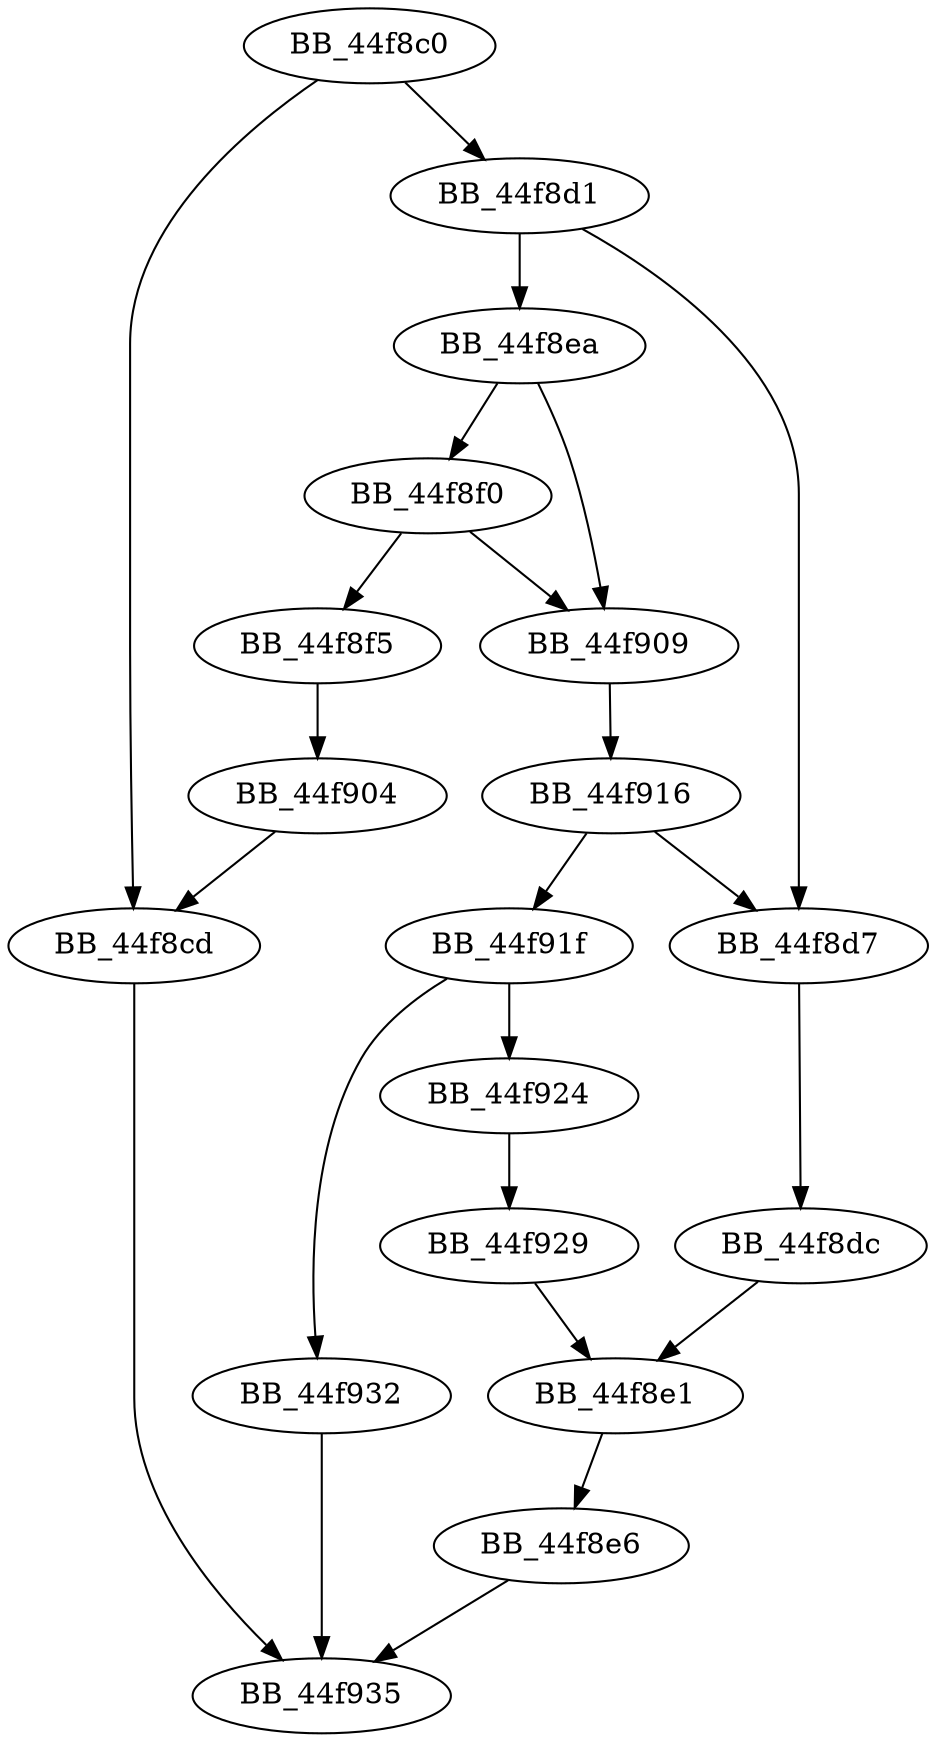 DiGraph sub_44F8C0{
BB_44f8c0->BB_44f8cd
BB_44f8c0->BB_44f8d1
BB_44f8cd->BB_44f935
BB_44f8d1->BB_44f8d7
BB_44f8d1->BB_44f8ea
BB_44f8d7->BB_44f8dc
BB_44f8dc->BB_44f8e1
BB_44f8e1->BB_44f8e6
BB_44f8e6->BB_44f935
BB_44f8ea->BB_44f8f0
BB_44f8ea->BB_44f909
BB_44f8f0->BB_44f8f5
BB_44f8f0->BB_44f909
BB_44f8f5->BB_44f904
BB_44f904->BB_44f8cd
BB_44f909->BB_44f916
BB_44f916->BB_44f8d7
BB_44f916->BB_44f91f
BB_44f91f->BB_44f924
BB_44f91f->BB_44f932
BB_44f924->BB_44f929
BB_44f929->BB_44f8e1
BB_44f932->BB_44f935
}
